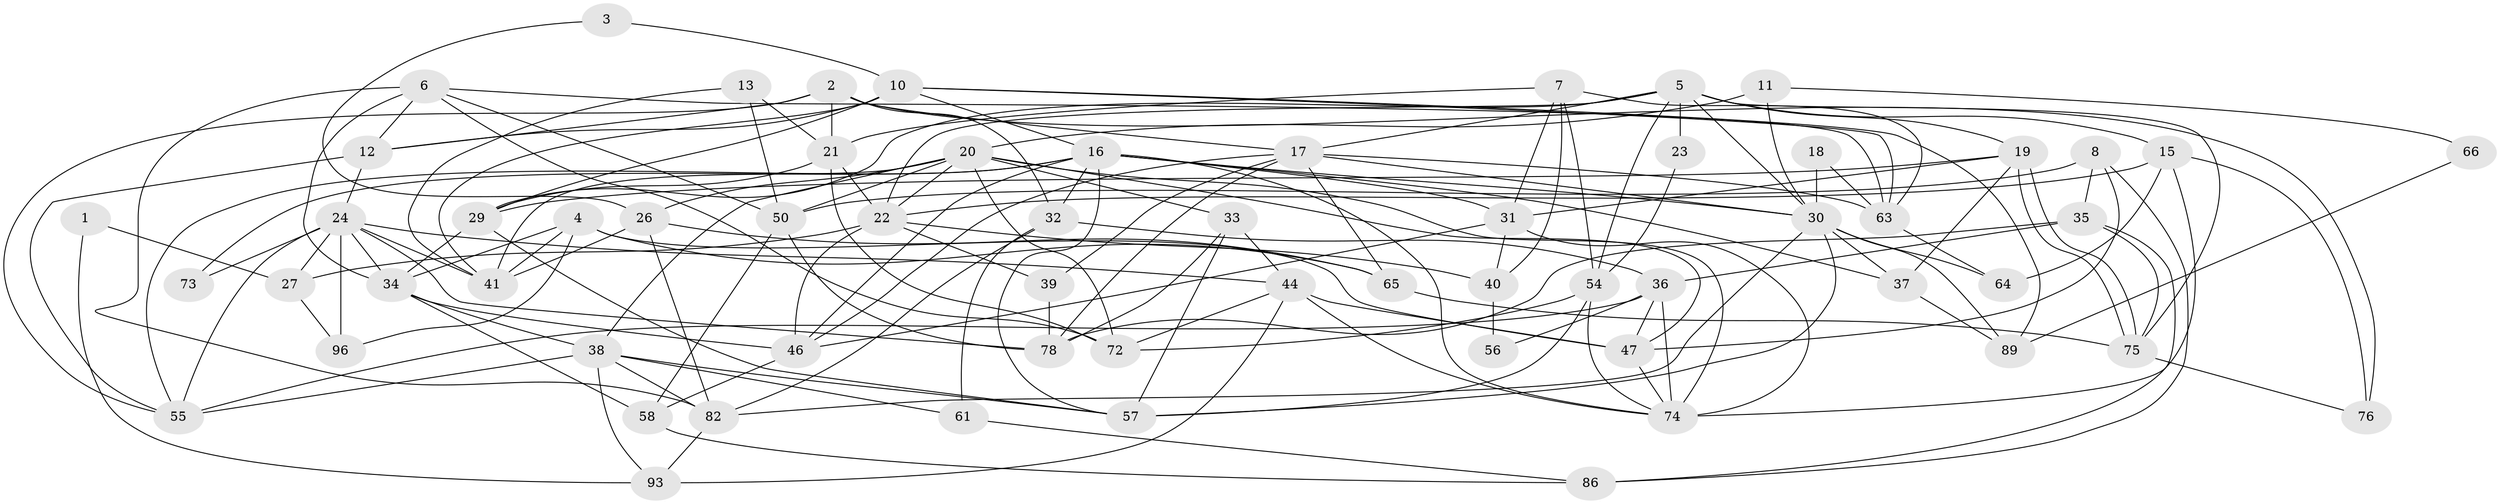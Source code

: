 // original degree distribution, {2: 0.1, 3: 0.31, 5: 0.17, 4: 0.3, 8: 0.02, 6: 0.04, 7: 0.06}
// Generated by graph-tools (version 1.1) at 2025/39/02/21/25 10:39:00]
// undirected, 62 vertices, 161 edges
graph export_dot {
graph [start="1"]
  node [color=gray90,style=filled];
  1;
  2 [super="+81"];
  3;
  4;
  5 [super="+28"];
  6 [super="+9"];
  7 [super="+71"];
  8 [super="+69"];
  10 [super="+70"];
  11;
  12 [super="+14"];
  13;
  15 [super="+42"];
  16 [super="+25"];
  17 [super="+52"];
  18;
  19 [super="+95"];
  20 [super="+90"];
  21 [super="+88"];
  22 [super="+48"];
  23;
  24 [super="+84"];
  26 [super="+99"];
  27 [super="+59"];
  29;
  30 [super="+53"];
  31 [super="+43"];
  32 [super="+45"];
  33;
  34 [super="+62"];
  35;
  36 [super="+100"];
  37 [super="+49"];
  38 [super="+67"];
  39;
  40 [super="+51"];
  41 [super="+68"];
  44 [super="+98"];
  46 [super="+60"];
  47 [super="+92"];
  50 [super="+85"];
  54 [super="+87"];
  55 [super="+77"];
  56;
  57 [super="+80"];
  58;
  61;
  63 [super="+83"];
  64;
  65;
  66;
  72;
  73;
  74 [super="+79"];
  75 [super="+94"];
  76;
  78 [super="+97"];
  82 [super="+91"];
  86;
  89;
  93;
  96;
  1 -- 93;
  1 -- 27;
  2 -- 32;
  2 -- 21;
  2 -- 76;
  2 -- 12;
  2 -- 17;
  2 -- 55;
  3 -- 10;
  3 -- 26;
  4 -- 47;
  4 -- 41;
  4 -- 65;
  4 -- 96;
  4 -- 34;
  5 -- 54;
  5 -- 15;
  5 -- 22;
  5 -- 23;
  5 -- 17;
  5 -- 19;
  5 -- 30;
  5 -- 29;
  5 -- 75;
  6 -- 72;
  6 -- 82;
  6 -- 34;
  6 -- 12;
  6 -- 63;
  6 -- 50;
  7 -- 21;
  7 -- 40;
  7 -- 63;
  7 -- 31;
  7 -- 54;
  8 -- 35;
  8 -- 50;
  8 -- 47;
  8 -- 86;
  10 -- 63;
  10 -- 16;
  10 -- 89;
  10 -- 12;
  10 -- 29;
  10 -- 41;
  11 -- 66;
  11 -- 20;
  11 -- 30;
  12 -- 24;
  12 -- 55;
  13 -- 50;
  13 -- 21;
  13 -- 41;
  15 -- 64;
  15 -- 76;
  15 -- 22;
  15 -- 74;
  16 -- 46;
  16 -- 73;
  16 -- 74;
  16 -- 55;
  16 -- 37;
  16 -- 57;
  16 -- 30;
  16 -- 31;
  16 -- 32;
  17 -- 65;
  17 -- 30;
  17 -- 39;
  17 -- 46;
  17 -- 63;
  17 -- 78;
  18 -- 30;
  18 -- 63;
  19 -- 75;
  19 -- 75;
  19 -- 37;
  19 -- 29;
  19 -- 31;
  20 -- 26;
  20 -- 33;
  20 -- 38;
  20 -- 72;
  20 -- 74;
  20 -- 47;
  20 -- 22;
  20 -- 41;
  20 -- 50 [weight=2];
  21 -- 72;
  21 -- 29;
  21 -- 22;
  22 -- 27;
  22 -- 39;
  22 -- 40;
  22 -- 46;
  23 -- 54;
  24 -- 34;
  24 -- 73;
  24 -- 96;
  24 -- 78;
  24 -- 41;
  24 -- 44;
  24 -- 55;
  24 -- 27;
  26 -- 82;
  26 -- 65;
  26 -- 41;
  27 -- 96;
  29 -- 34;
  29 -- 57;
  30 -- 89;
  30 -- 37;
  30 -- 64;
  30 -- 57;
  30 -- 82;
  31 -- 46;
  31 -- 74;
  31 -- 40;
  32 -- 36;
  32 -- 82;
  32 -- 61;
  33 -- 44;
  33 -- 78;
  33 -- 57;
  34 -- 38;
  34 -- 58;
  34 -- 46;
  35 -- 36;
  35 -- 86;
  35 -- 75;
  35 -- 78;
  36 -- 55;
  36 -- 56;
  36 -- 47;
  36 -- 74;
  37 -- 89;
  38 -- 57;
  38 -- 93;
  38 -- 55;
  38 -- 61;
  38 -- 82;
  39 -- 78;
  40 -- 56;
  44 -- 47;
  44 -- 72;
  44 -- 74;
  44 -- 93;
  46 -- 58;
  47 -- 74;
  50 -- 78;
  50 -- 58;
  54 -- 74;
  54 -- 72;
  54 -- 57;
  58 -- 86;
  61 -- 86;
  63 -- 64;
  65 -- 75;
  66 -- 89;
  75 -- 76;
  82 -- 93;
}
